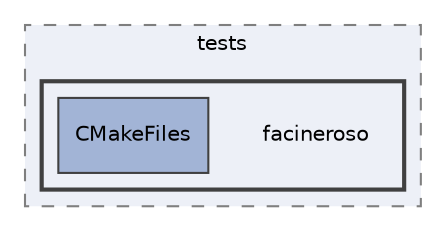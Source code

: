 digraph "/home/francisco/Projects/gameEngines/Pong/build/tests/facineroso"
{
 // LATEX_PDF_SIZE
  edge [fontname="Helvetica",fontsize="10",labelfontname="Helvetica",labelfontsize="10"];
  node [fontname="Helvetica",fontsize="10",shape=record];
  compound=true
  subgraph clusterdir_a30fd5000947d323a9f363d528741348 {
    graph [ bgcolor="#edf0f7", pencolor="grey50", style="filled,dashed,", label="tests", fontname="Helvetica", fontsize="10", URL="dir_a30fd5000947d323a9f363d528741348.html"]
  subgraph clusterdir_fac4d39370056461e417e80c1bd55de9 {
    graph [ bgcolor="#edf0f7", pencolor="grey25", style="filled,bold,", label="", fontname="Helvetica", fontsize="10", URL="dir_fac4d39370056461e417e80c1bd55de9.html"]
    dir_fac4d39370056461e417e80c1bd55de9 [shape=plaintext, label="facineroso"];
  dir_bd7ad525052df3c8c6c247dffc7b69c7 [shape=box, label="CMakeFiles", style="filled,", fillcolor="#a2b4d6", color="grey25", URL="dir_bd7ad525052df3c8c6c247dffc7b69c7.html"];
  }
  }
}
